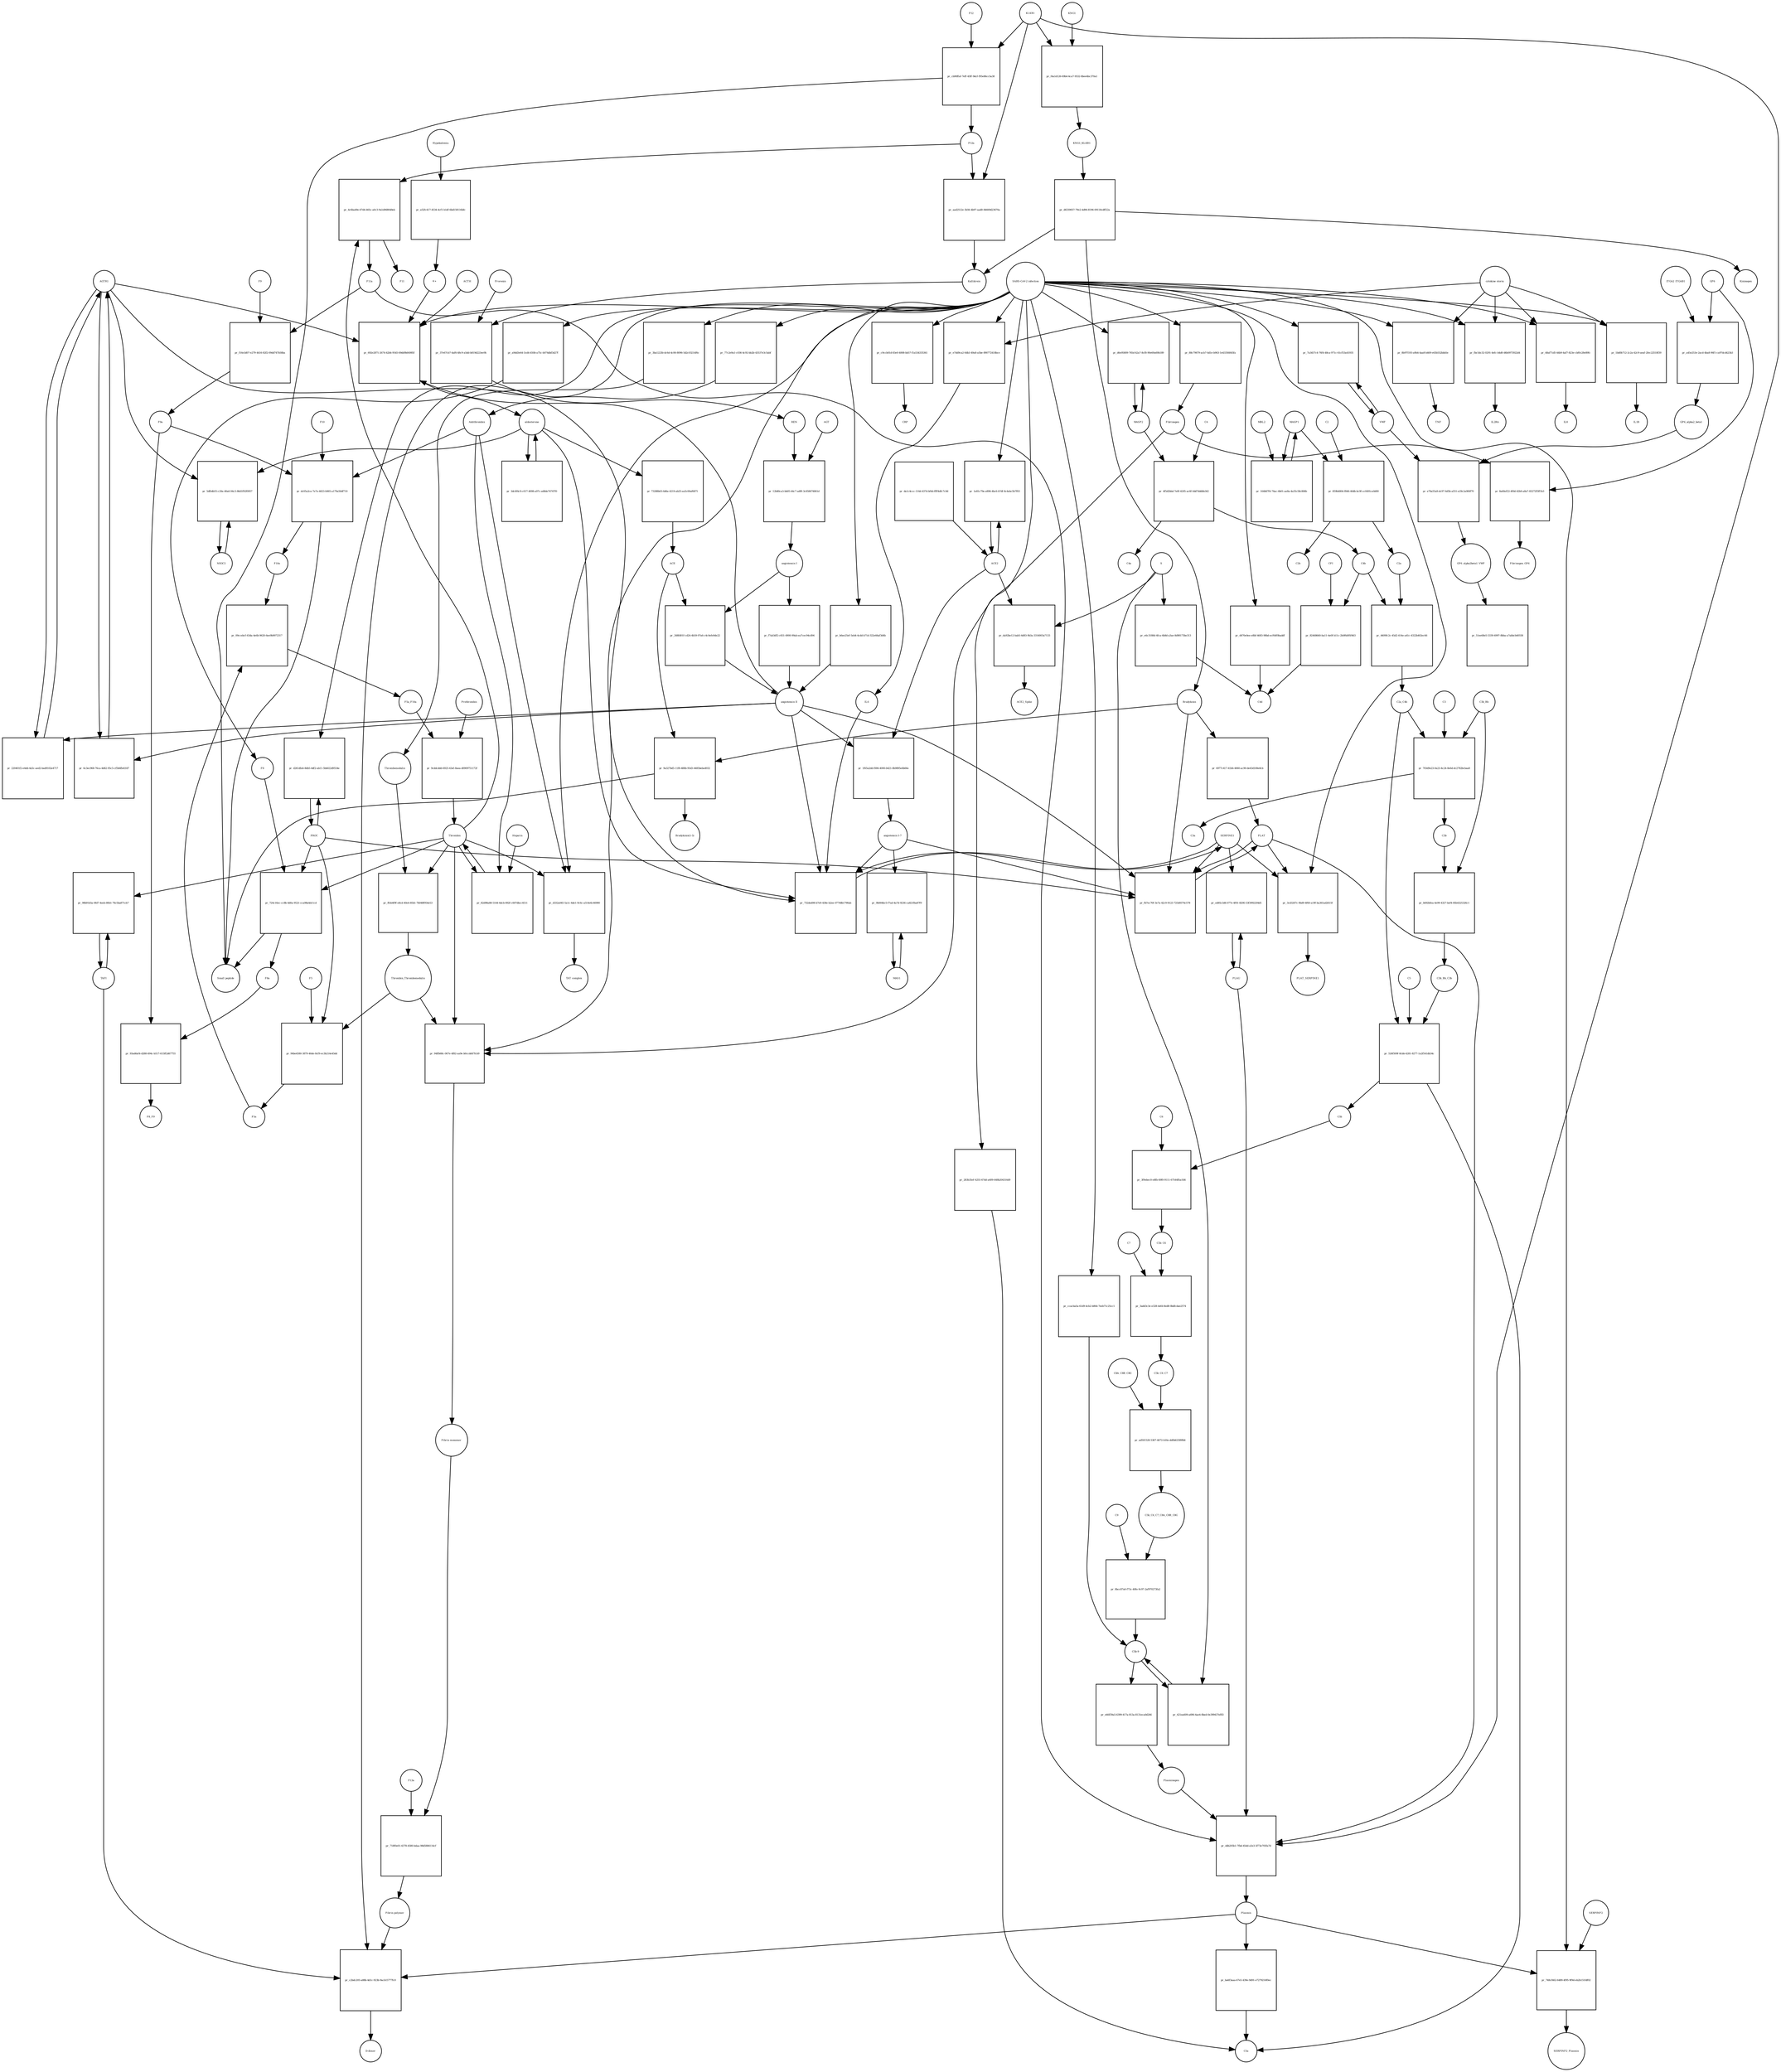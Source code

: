 strict digraph  {
F8 [annotation="urn_miriam_hgnc_3546|urn_miriam_taxonomy_9606", bipartite=0, cls=macromolecule, fontsize=4, label=F8, shape=circle];
"pr_724c16ec-cc8b-4d0a-9521-cca98a4dc1cd" [annotation="", bipartite=1, cls=process, fontsize=4, label="pr_724c16ec-cc8b-4d0a-9521-cca98a4dc1cd", shape=square];
"Small peptide" [annotation=urn_miriam_mesh_D010446, bipartite=0, cls=macromolecule, fontsize=4, label="Small peptide", shape=circle];
F8a [annotation="urn_miriam_hgnc.symbol_F8|urn_miriam_mesh_D015944|urn_miriam_taxonomy_9606", bipartite=0, cls=macromolecule, fontsize=4, label=F8a, shape=circle];
Thrombin [annotation="urn_miriam_hgnc_3535|urn_miriam_taxonomy_9606", bipartite=0, cls=macromolecule, fontsize=4, label=Thrombin, shape=circle];
PROC [annotation="urn_miriam_hgnc_9451|urn_miriam_taxonomy_9606", bipartite=0, cls=macromolecule, fontsize=4, label=PROC, shape=circle];
AGTR1 [annotation=urn_miriam_hgnc_336, bipartite=0, cls=macromolecule, fontsize=4, label=AGTR1, shape=circle];
"pr_220401f2-e4dd-4a5c-aed2-bad9102e4717" [annotation="", bipartite=1, cls=process, fontsize=4, label="pr_220401f2-e4dd-4a5c-aed2-bad9102e4717", shape=square];
"angiotensin II" [annotation="urn_miriam_obo.chebi_CHEBI%3A2718|urn_miriam_taxonomy_9606", bipartite=0, cls="simple chemical", fontsize=4, label="angiotensin II", shape=circle];
NR3C2 [annotation="", bipartite=0, cls=macromolecule, fontsize=4, label=NR3C2, shape=circle];
"pr_5dfb4b55-c20e-40a6-94c3-86d1f92f0957" [annotation="", bipartite=1, cls=process, fontsize=4, label="pr_5dfb4b55-c20e-40a6-94c3-86d1f92f0957", shape=square];
aldosterone [annotation="urn_miriam_obo.chebi_CHEBI%3A27584", bipartite=0, cls="simple chemical", fontsize=4, label=aldosterone, shape=circle];
"pr_3dc6f4c9-c017-4098-a97c-ed8de74747f0" [annotation="", bipartite=1, cls=process, fontsize=4, label="pr_3dc6f4c9-c017-4098-a97c-ed8de74747f0", shape=square];
SERPINE1 [annotation="", bipartite=0, cls=macromolecule, fontsize=4, label=SERPINE1, shape=circle];
"pr_732ded98-b7e9-438e-b2ee-07748b1790ab" [annotation="", bipartite=1, cls=process, fontsize=4, label="pr_732ded98-b7e9-438e-b2ee-07748b1790ab", shape=square];
"angiotensin I-7" [annotation="urn_miriam_obo.chebi_CHEBI%3A55438|urn_miriam_taxonomy_9606", bipartite=0, cls="simple chemical", fontsize=4, label="angiotensin I-7", shape=circle];
IL6 [annotation="urn_miriam_hgnc_6018|urn_miriam_taxonomy_9606", bipartite=0, cls=macromolecule, fontsize=4, label=IL6, shape=circle];
"pr_692e2871-2674-42b4-9545-69dd9b04985f" [annotation="", bipartite=1, cls=process, fontsize=4, label="pr_692e2871-2674-42b4-9545-69dd9b04985f", shape=square];
"SARS-CoV-2 infection" [annotation="urn_miriam_taxonomy_2697049|urn_miriam_mesh_D012327", bipartite=0, cls=phenotype, fontsize=4, label="SARS-CoV-2 infection", shape=circle];
"K+" [annotation="urn_miriam_obo.chebi_CHEBI%3A29103", bipartite=0, cls="simple chemical", fontsize=4, label="K+", shape=circle];
ACTH [annotation=urn_miriam_hgnc_9201, bipartite=0, cls="simple chemical", fontsize=4, label=ACTH, shape=circle];
"pr_b6ee25ef-5eb4-4cdd-b71d-322e66af3d4b" [annotation="", bipartite=1, cls=process, fontsize=4, label="pr_b6ee25ef-5eb4-4cdd-b71d-322e66af3d4b", shape=square];
Bradykinin [annotation="urn_miriam_obo.chebi_CHEBI%3A3165|urn_miriam_taxonomy_9606", bipartite=0, cls=macromolecule, fontsize=4, label=Bradykinin, shape=circle];
"pr_9a327bd5-11f8-488b-95d3-4485beba4932" [annotation="", bipartite=1, cls=process, fontsize=4, label="pr_9a327bd5-11f8-488b-95d3-4485beba4932", shape=square];
"Bradykinin(1-5)" [annotation="urn_miriam_mesh_C079000|urn_miriam_taxonomy_9606", bipartite=0, cls=macromolecule, fontsize=4, label="Bradykinin(1-5)", shape=circle];
ACE [annotation="urn_miriam_hgnc_2707|urn_miriam_taxonomy_9606", bipartite=0, cls=macromolecule, fontsize=4, label=ACE, shape=circle];
"pr_6977c417-41b6-4060-ac90-de43d108e8cb" [annotation="", bipartite=1, cls=process, fontsize=4, label="pr_6977c417-41b6-4060-ac90-de43d108e8cb", shape=square];
PLAT [annotation="urn_miriam_hgnc_9051|urn_miriam_taxonomy_9606", bipartite=0, cls=macromolecule, fontsize=4, label=PLAT, shape=circle];
"pr_6c3ec968-76ca-4d62-95c5-cf5b6fb41fd7" [annotation="", bipartite=1, cls=process, fontsize=4, label="pr_6c3ec968-76ca-4d62-95c5-cf5b6fb41fd7", shape=square];
MAS1 [annotation="", bipartite=0, cls=macromolecule, fontsize=4, label=MAS1, shape=circle];
"pr_9b004bc5-f7ad-4a7d-9236-ca821fba87f9" [annotation="", bipartite=1, cls=process, fontsize=4, label="pr_9b004bc5-f7ad-4a7d-9236-ca821fba87f9", shape=square];
Fibrinogen [annotation="urn_miriam_pubmed_19296670|urn_miriam_obo.go_GO%3A0005577|urn_miriam_hgnc_3661|urn_miriam_hgnc_3662|urn_miriam_hgnc_3694|urn_miriam_taxonomy_9606", bipartite=0, cls=complex, fontsize=4, label=Fibrinogen, shape=circle];
"pr_8a60ef22-4f0d-42b9-a8a7-83272f5ff1b3" [annotation="", bipartite=1, cls=process, fontsize=4, label="pr_8a60ef22-4f0d-42b9-a8a7-83272f5ff1b3", shape=square];
GP6 [annotation="urn_miriam_hgnc_HGNC%3A14388|urn_miriam_taxonomy_9606", bipartite=0, cls=macromolecule, fontsize=4, label=GP6, shape=circle];
Fibrinogen_GP6 [annotation="urn_miriam_pubmed_19296670|urn_miriam_obo.go_GO%3A0005577|urn_miriam_hgnc_HGNC%3A14388|urn_miriam_taxonomy_9606", bipartite=0, cls=complex, fontsize=4, label=Fibrinogen_GP6, shape=circle];
GP6_alpha2_beta1 [annotation="urn_miriam_pubmed_25051961|urn_miriam_taxonomy_10090|urn_miriam_hgnc_14338|urn_miriam_hgnc_6137|urn_miriam_hgnc_6153", bipartite=0, cls=complex, fontsize=4, label=GP6_alpha2_beta1, shape=circle];
"pr_e76a55a9-dc97-4d5b-a551-e29c2a900f70" [annotation="", bipartite=1, cls=process, fontsize=4, label="pr_e76a55a9-dc97-4d5b-a551-e29c2a900f70", shape=square];
VWF [annotation="urn_miriam_hgnc_12726|urn_miriam_taxonomy_9606", bipartite=0, cls=macromolecule, fontsize=4, label=VWF, shape=circle];
GP6_alpha2beta1_VWF [annotation="urn_miriam_pubmed_25051961|urn_miriam_taxonomy_10090|urn_miriam_hgnc_14338|urn_miriam_hgnc_6137|urn_miriam_hgnc_6153|urn_miriam_hgnc_12726", bipartite=0, cls=complex, fontsize=4, label=GP6_alpha2beta1_VWF, shape=circle];
"pr_a45e253e-2acd-4ba8-96f1-ca97dcd423b3" [annotation="", bipartite=1, cls=process, fontsize=4, label="pr_a45e253e-2acd-4ba8-96f1-ca97dcd423b3", shape=square];
ITGA2_ITGAB1 [annotation="urn_miriam_intact_EBI-16428357|urn_miriam_hgnc_6137|urn_miriam_hgnc_6153|urn_miriam_taxonomy_9606", bipartite=0, cls=complex, fontsize=4, label=ITGA2_ITGAB1, shape=circle];
"pr_51ee68e5-5339-4997-8bba-a7abbcb40558" [annotation="", bipartite=1, cls="omitted process", fontsize=4, label="pr_51ee68e5-5339-4997-8bba-a7abbcb40558", shape=square];
"Fibrin polymer" [annotation="urn_miriam_mesh_C465961|urn_miriam_taxonomy_9606", bipartite=0, cls=macromolecule, fontsize=4, label="Fibrin polymer", shape=circle];
"pr_c2bdc205-a88b-4d1c-923b-9acb15777fc0" [annotation="", bipartite=1, cls=process, fontsize=4, label="pr_c2bdc205-a88b-4d1c-923b-9acb15777fc0", shape=square];
"D-dimer" [annotation="urn_miriam_pubmed_19008457|urn_miriam_mesh_C036309|urn_miriam_taxonomy_9606", bipartite=0, cls=macromolecule, fontsize=4, label="D-dimer", shape=circle];
Plasmin [annotation="urn_miriam_hgnc.symbol_PLG|urn_miriam_mesh_D005341|urn_miriam_brenda_3.4.21.7|urn_miriam_taxonomy_9606", bipartite=0, cls=macromolecule, fontsize=4, label=Plasmin, shape=circle];
TAFI [annotation="urn_miriam_hgnc_1546|urn_miriam_taxonomy_9606", bipartite=0, cls=macromolecule, fontsize=4, label=TAFI, shape=circle];
"Fibrin monomer" [annotation="urn_miriam_mesh_C011468|urn_miriam_taxonomy_9606", bipartite=0, cls=macromolecule, fontsize=4, label="Fibrin monomer", shape=circle];
"pr_718f0e01-4378-4580-bdaa-98d5884116cf" [annotation="", bipartite=1, cls=process, fontsize=4, label="pr_718f0e01-4378-4580-bdaa-98d5884116cf", shape=square];
F13a [annotation="urn_miriam_hgnc.symbol_F13|urn_miriam_mesh_D026122|urn_miriam_brenda_2.3.2.13|urn_miriam_taxonomy_9606", bipartite=0, cls=macromolecule, fontsize=4, label=F13a, shape=circle];
"pr_8b97f193-a9b4-4aa8-b469-e63b552bbb5e" [annotation="", bipartite=1, cls=process, fontsize=4, label="pr_8b97f193-a9b4-4aa8-b469-e63b552bbb5e", shape=square];
TNF [annotation="urn_miriam_hgnc_11892|urn_miriam_taxonomy_9606", bipartite=0, cls=macromolecule, fontsize=4, label=TNF, shape=circle];
"cytokine storm" [annotation="urn_miriam_pubmed_2504360|urn_miriam_taxonomy_9606", bipartite=0, cls=phenotype, fontsize=4, label="cytokine storm", shape=circle];
"pr_ba6f3aaa-67e5-439e-9d91-e7279216f0ec" [annotation="", bipartite=1, cls=process, fontsize=4, label="pr_ba6f3aaa-67e5-439e-9d91-e7279216f0ec", shape=square];
C5a [annotation="urn_miriam_hgnc.symbol_C5|urn_miriam_mesh_D015936|urn_miriam_taxonomy_9606", bipartite=0, cls=macromolecule, fontsize=4, label=C5a, shape=circle];
"pr_e66f39a5-6399-417a-813a-8131eca0d266" [annotation="", bipartite=1, cls=process, fontsize=4, label="pr_e66f39a5-6399-417a-813a-8131eca0d266", shape=square];
Plasminogen [annotation="urn_miriam_hgnc_9071|urn_miriam_taxonomy_9606", bipartite=0, cls=macromolecule, fontsize=4, label=Plasminogen, shape=circle];
"C5b-9" [annotation="urn_miriam_obo.go_GO%3A0005579|urn_miriam_mesh_D015938|urn_miriam_mesh_D050776|urn_miriam_hgnc_1339|urn_miriam_hgnc_1346|urn_miriam_hgnc_1352|urn_miriam_hgnc_1353|urn_miriam_hgnc_1354|urn_miriam_hgnc_1358|urn_miriam_taxonomy_9606", bipartite=0, cls=complex, fontsize=4, label="C5b-9", shape=circle];
C2 [annotation="urn_miriam_hgnc_1248|urn_miriam_taxonomy_9606", bipartite=0, cls=macromolecule, fontsize=4, label=C2, shape=circle];
"pr_859b4804-f846-40db-bc9f-cc0491ce0d00" [annotation="", bipartite=1, cls=process, fontsize=4, label="pr_859b4804-f846-40db-bc9f-cc0491ce0d00", shape=square];
C2a [annotation="urn_miriam_hgnc.symbol_C2|urn_miriam_mesh_D050678|urn_miriam_taxonomy_9606", bipartite=0, cls=macromolecule, fontsize=4, label=C2a, shape=circle];
C2b [annotation="urn_miriam_hgnc.symbol_C2|urn_miriam_mesh_D050679|urn_miriam_taxonomy_9606", bipartite=0, cls=macromolecule, fontsize=4, label=C2b, shape=circle];
MASP1 [annotation="urn_miriam_hgnc_6901|urn_miriam_taxonomy_9606", bipartite=0, cls=macromolecule, fontsize=4, label=MASP1, shape=circle];
"pr_fbc5dc32-0291-4efc-b4d0-d6b0973922d4" [annotation="", bipartite=1, cls=process, fontsize=4, label="pr_fbc5dc32-0291-4efc-b4d0-d6b0973922d4", shape=square];
IL2RA [annotation="urn_miriam_hgnc_6008|urn_miriam_taxonomy_9606", bipartite=0, cls=macromolecule, fontsize=4, label=IL2RA, shape=circle];
"pr_48af71d5-44b9-4af7-823e-cbf0c28e89fc" [annotation="", bipartite=1, cls=process, fontsize=4, label="pr_48af71d5-44b9-4af7-823e-cbf0c28e89fc", shape=square];
IL8 [annotation="urn_miriam_hgnc_6025|urn_miriam_taxonomy_9606", bipartite=0, cls=macromolecule, fontsize=4, label=IL8, shape=circle];
"pr_283b35ef-4255-47dd-a409-648b204316d9" [annotation="", bipartite=1, cls=process, fontsize=4, label="pr_283b35ef-4255-47dd-a409-648b204316d9", shape=square];
"pr_e7dd9ca2-0db3-49a8-a5be-890772418bce" [annotation="", bipartite=1, cls=process, fontsize=4, label="pr_e7dd9ca2-0db3-49a8-a5be-890772418bce", shape=square];
"pr_1bd0b712-2c2a-42c9-aeaf-2fec22518f39" [annotation="", bipartite=1, cls=process, fontsize=4, label="pr_1bd0b712-2c2a-42c9-aeaf-2fec22518f39", shape=square];
IL1B [annotation="urn_miriam_hgnc_5992|urn_miriam_taxonomy_9606", bipartite=0, cls=macromolecule, fontsize=4, label=IL1B, shape=circle];
Prorenin [annotation="urn_miriam_hgnc_9958|urn_miriam_taxonomy_9606", bipartite=0, cls=macromolecule, fontsize=4, label=Prorenin, shape=circle];
"pr_37e67cb7-4af6-48c9-a5dd-b819d223ee9b" [annotation="", bipartite=1, cls=process, fontsize=4, label="pr_37e67cb7-4af6-48c9-a5dd-b819d223ee9b", shape=square];
REN [annotation="urn_miriam_hgnc.symbol_REN|urn_miriam_taxonomy_9606", bipartite=0, cls=macromolecule, fontsize=4, label=REN, shape=circle];
Kallikrein [annotation="urn_miriam_hgnc.symbol_KLKB1|urn_miriam_mesh_D020842|urn_miriam_brenda_3.4.21.34|urn_miriam_taxonomy_9606", bipartite=0, cls=macromolecule, fontsize=4, label=Kallikrein, shape=circle];
KLKB1 [annotation="urn_miriam_hgnc_6371|urn_miriam_taxonomy_9606", bipartite=0, cls=macromolecule, fontsize=4, label=KLKB1, shape=circle];
"pr_aad2512e-3b56-4b97-aad0-84669d23670a" [annotation="", bipartite=1, cls=process, fontsize=4, label="pr_aad2512e-3b56-4b97-aad0-84669d23670a", shape=square];
F12a [annotation="urn_miriam_hgnc.symbol_F12|urn_miriam_mesh_D015956|urn_miriam_brenda_3.4.21.38|urn_miriam_taxonomy_9606", bipartite=0, cls=macromolecule, fontsize=4, label=F12a, shape=circle];
"pr_3ba1223b-dc6d-4c06-8096-5d2c03214f6c" [annotation="", bipartite=1, cls=process, fontsize=4, label="pr_3ba1223b-dc6d-4c06-8096-5d2c03214f6c", shape=square];
Thrombomodulin [annotation="urn_miriam_hgnc_11784|urn_miriam_taxonomy_9606", bipartite=0, cls=macromolecule, fontsize=4, label=Thrombomodulin, shape=circle];
"pr_748cf462-6489-4f95-9f9d-eb2b151fdf02" [annotation="", bipartite=1, cls=process, fontsize=4, label="pr_748cf462-6489-4f95-9f9d-eb2b151fdf02", shape=square];
SERPINF2 [annotation="urn_miriam_hgnc_9075|urn_miriam_taxonomy_9606", bipartite=0, cls=macromolecule, fontsize=4, label=SERPINF2, shape=circle];
SERPINF2_Plasmin [annotation="urn_miriam_pubmed_2437112|urn_miriam_biogrid_314240|urn_miriam_hgnc_9075|urn_miriam_mesh_D005341|urn_miriam_taxonomy_9606", bipartite=0, cls=complex, fontsize=4, label=SERPINF2_Plasmin, shape=circle];
"pr_d470e0ee-e8bf-4683-98bd-ecf64f0baddf" [annotation="", bipartite=1, cls=process, fontsize=4, label="pr_d470e0ee-e8bf-4683-98bd-ecf64f0baddf", shape=square];
C4d [annotation="urn_miriam_hgnc.symbol_C4b|urn_miriam_mesh_C032261|urn_miriam_taxonomy_9606", bipartite=0, cls=macromolecule, fontsize=4, label=C4d, shape=circle];
"pr_ccacba5a-61d9-4cb2-b864-7eeb71c25cc1" [annotation="", bipartite=1, cls=process, fontsize=4, label="pr_ccacba5a-61d9-4cb2-b864-7eeb71c25cc1", shape=square];
"pr_d261dfa6-8db5-4df2-ab11-5bb022d9554e" [annotation="", bipartite=1, cls=process, fontsize=4, label="pr_d261dfa6-8db5-4df2-ab11-5bb022d9554e", shape=square];
"pr_7a3457c4-76f4-48ca-971c-61cf53a41935" [annotation="", bipartite=1, cls=process, fontsize=4, label="pr_7a3457c4-76f4-48ca-971c-61cf53a41935", shape=square];
"pr_c9ccb01d-83e0-4008-bb57-f1a534335361" [annotation="", bipartite=1, cls=process, fontsize=4, label="pr_c9ccb01d-83e0-4008-bb57-f1a534335361", shape=square];
CRP [annotation="urn_miriam_hgnc_2367|urn_miriam_taxonomy_9606", bipartite=0, cls=macromolecule, fontsize=4, label=CRP, shape=circle];
"pr_421ea609-a696-4ae4-8bed-0e399437ef83" [annotation="", bipartite=1, cls=process, fontsize=4, label="pr_421ea609-a696-4ae4-8bed-0e399437ef83", shape=square];
S [annotation="urn_miriam_uniprot_P0DTC2|urn_miriam_uniprot_P59594|urn_miriam_taxonomy_2697049", bipartite=0, cls=macromolecule, fontsize=4, label=S, shape=circle];
"pr_e6c3188d-4fca-4b8d-a3ae-8d98173be313" [annotation="", bipartite=1, cls=process, fontsize=4, label="pr_e6c3188d-4fca-4b8d-a3ae-8d98173be313", shape=square];
"pr_1f65a2dd-f006-4000-b421-8b9895e6b66e" [annotation="", bipartite=1, cls=process, fontsize=4, label="pr_1f65a2dd-f006-4000-b421-8b9895e6b66e", shape=square];
ACE2 [annotation="urn_miriam_hgnc_13557|urn_miriam_taxonomy_9606", bipartite=0, cls=macromolecule, fontsize=4, label=ACE2, shape=circle];
"pr_da1c4ccc-116d-437d-bf4d-ffff4dfc7c9d" [annotation="", bipartite=1, cls=process, fontsize=4, label="pr_da1c4ccc-116d-437d-bf4d-ffff4dfc7c9d", shape=square];
"pr_da92be12-bab5-4d83-9b3a-3316003a7133" [annotation="", bipartite=1, cls=process, fontsize=4, label="pr_da92be12-bab5-4d83-9b3a-3316003a7133", shape=square];
ACE2_Spike [annotation="urn_miriam_pdb_6CS2|urn_miriam_hgnc_13557|urn_miriam_uniprot_P0DTC2|urn_miriam_taxonomy_9606|urn_miriam_taxonomy_2697049", bipartite=0, cls=complex, fontsize=4, label=ACE2_Spike, shape=circle];
"pr_1e81c79e-e896-4bc6-b7df-8c4ebc5b7f03" [annotation="", bipartite=1, cls=process, fontsize=4, label="pr_1e81c79e-e896-4bc6-b7df-8c4ebc5b7f03", shape=square];
"pr_77c2e9a1-c036-4c92-bb2b-43537e3c5abf" [annotation="", bipartite=1, cls=process, fontsize=4, label="pr_77c2e9a1-c036-4c92-bb2b-43537e3c5abf", shape=square];
Antithrombin [annotation="urn_miriam_hgnc_775|urn_miriam_taxonomy_9606", bipartite=0, cls=macromolecule, fontsize=4, label=Antithrombin, shape=circle];
"pr_a9dd3e64-3cd4-450b-a75c-b074dbf3d27f" [annotation="", bipartite=1, cls=process, fontsize=4, label="pr_a9dd3e64-3cd4-450b-a75c-b074dbf3d27f", shape=square];
C4b [annotation="urn_miriam_hgnc_1324|urn_miriam_taxonomy_9606", bipartite=0, cls=macromolecule, fontsize=4, label=C4b, shape=circle];
"pr_82468660-ba11-4e0f-b11c-2b0f6d95f463" [annotation="", bipartite=1, cls=process, fontsize=4, label="pr_82468660-ba11-4e0f-b11c-2b0f6d95f463", shape=square];
CFI [annotation="urn_miriam_hgnc_2771|urn_miriam_taxonomy_9606", bipartite=0, cls=macromolecule, fontsize=4, label=CFI, shape=circle];
C3b [annotation="urn_miriam_hgnc.symbol_C3|urn_miriam_mesh_D003179|urn_miriam_taxonomy_9606", bipartite=0, cls=macromolecule, fontsize=4, label=C3b, shape=circle];
"pr_b692bfea-4e99-4327-bef4-85b4325326c1" [annotation="", bipartite=1, cls=process, fontsize=4, label="pr_b692bfea-4e99-4327-bef4-85b4325326c1", shape=square];
C3b_Bb [annotation="urn_miriam_pubmed_12440962|urn_miriam_brenda_3.4.21.47|urn_miriam_mesh_D051561|urn_miriam_mesh_D003179|urn_miriam_hgnc_1037|urn_miriam_taxonomy_9606", bipartite=0, cls=complex, fontsize=4, label=C3b_Bb, shape=circle];
C3b_Bb_C3b [annotation="urn_miriam_pubmed_12440962|urn_miriam_brenda_34.4.21.47|urn_miriam_mesh_D051566|urn_miriam_mesh_D003179|urn_miriam_hgnc_1037|urn_miriam_taxonomy_9606", bipartite=0, cls=complex, fontsize=4, label=C3b_Bb_C3b, shape=circle];
"pr_4409fc2c-45d2-414e-a41c-4322b402ec66" [annotation="", bipartite=1, cls=process, fontsize=4, label="pr_4409fc2c-45d2-414e-a41c-4322b402ec66", shape=square];
C2a_C4b [annotation="urn_miriam_mesh_D051574|urn_miriam_brenda_3.4.21.43|urn_miriam_mesh_D050678|urn_miriam_hgnc_1324|urn_miriam_taxonomy_9606", bipartite=0, cls=complex, fontsize=4, label=C2a_C4b, shape=circle];
C4 [annotation="urn_miriam_mesh_D00318|urn_miriam_taxonomy_9606", bipartite=0, cls=macromolecule, fontsize=4, label=C4, shape=circle];
"pr_4f5d2bbd-7e0f-4205-ac6f-0dd7dddbb342" [annotation="", bipartite=1, cls=process, fontsize=4, label="pr_4f5d2bbd-7e0f-4205-ac6f-0dd7dddbb342", shape=square];
C4a [annotation="urn_miriam_hgnc_1323|urn_miriam_taxonomy_9606", bipartite=0, cls=macromolecule, fontsize=4, label=C4a, shape=circle];
MASP2 [annotation="urn_miriam_hgnc_6902|urn_miriam_taxonomy_9606", bipartite=0, cls=macromolecule, fontsize=4, label=MASP2, shape=circle];
"pr_1648d7f4-74ac-4b01-ae8a-4a35c58c806b" [annotation="", bipartite=1, cls=process, fontsize=4, label="pr_1648d7f4-74ac-4b01-ae8a-4a35c58c806b", shape=square];
MBL2 [annotation="urn_miriam_hgnc_6902|urn_miriam_taxonomy_9606", bipartite=0, cls=macromolecule, fontsize=4, label=MBL2, shape=circle];
"pr_d6e95809-765d-42a7-8cf8-90e69a69b189" [annotation="", bipartite=1, cls=process, fontsize=4, label="pr_d6e95809-765d-42a7-8cf8-90e69a69b189", shape=square];
PLAU [annotation="urn_miriam_hgnc_9052|urn_miriam_taxonomy_9606", bipartite=0, cls=macromolecule, fontsize=4, label=PLAU, shape=circle];
"pr_ed85c3d6-077e-4f01-8206-53f3992204d5" [annotation="", bipartite=1, cls=process, fontsize=4, label="pr_ed85c3d6-077e-4f01-8206-53f3992204d5", shape=square];
C5b_C6_C7_C8A_C8B_C8G [annotation="urn_miriam_pubmed_28630159|urn_miriam_mesh_C042295|urn_miriam_mesh_D050776|urn_miriam_hgnc_1339|urn_miriam_hgnc_1352|urn_miriam_hgnc_1353|urn_miriam_hgnc_1354|urn_miriam_taxonomy_9606", bipartite=0, cls=complex, fontsize=4, label=C5b_C6_C7_C8A_C8B_C8G, shape=circle];
"pr_8bcc87a0-f73c-40fe-9c97-2af970273fa2" [annotation="", bipartite=1, cls=process, fontsize=4, label="pr_8bcc87a0-f73c-40fe-9c97-2af970273fa2", shape=square];
C9 [annotation="urn_miriam_hgnc_1358|urn_miriam_taxonomy_9606", bipartite=0, cls=macromolecule, fontsize=4, label=C9, shape=circle];
C5b_C6_C7 [annotation="urn_miriam_pubmed_28630159|urn_miriam_mesh_C037453|urn_miriam_mesh_D050776|urn_miriam_hgnc_1339|urn_miriam_hgnc_1346|urn_miriam_taxonomy_9606", bipartite=0, cls=complex, fontsize=4, label=C5b_C6_C7, shape=circle];
"pr_ad501528-5367-4672-b16e-dd0b62589fb6" [annotation="", bipartite=1, cls=process, fontsize=4, label="pr_ad501528-5367-4672-b16e-dd0b62589fb6", shape=square];
C8A_C8B_C8G [annotation="urn_miriam_mesh_D003185|urn_miriam_hgnc_1353|urn_miriam_hgnc_1352|urn_miriam_hgnc_1354|urn_miriam_taxonomy_9606", bipartite=0, cls=complex, fontsize=4, label=C8A_C8B_C8G, shape=circle];
C5b_C6 [annotation="urn_miriam_mesh_C050974|urn_miriam_mesh_D050776|urn_miriam_hgnc_1339|urn_miriam_taxonomy_9606", bipartite=0, cls=complex, fontsize=4, label=C5b_C6, shape=circle];
"pr_3add3c3e-e328-4efd-8ed8-0bdfcdae2574" [annotation="", bipartite=1, cls=process, fontsize=4, label="pr_3add3c3e-e328-4efd-8ed8-0bdfcdae2574", shape=square];
C7 [annotation="urn_miriam_hgnc_HGNC%3A1346|urn_miriam_taxonomy_9606", bipartite=0, cls=macromolecule, fontsize=4, label=C7, shape=circle];
C5b [annotation="urn_miriam_hgnc.symbol_C5|urn_miriam_mesh_D050776|urn_miriam_taxonomy_9606", bipartite=0, cls=macromolecule, fontsize=4, label=C5b, shape=circle];
"pr_3f9ebec0-e8fb-49f0-9111-67544ffacfd4" [annotation="", bipartite=1, cls=process, fontsize=4, label="pr_3f9ebec0-e8fb-49f0-9111-67544ffacfd4", shape=square];
C6 [annotation="urn_miriam_hgnc_1339|urn_miriam_taxonomy_9606", bipartite=0, cls=macromolecule, fontsize=4, label=C6, shape=circle];
C5 [annotation="urn_miriam_hgnc_1331|urn_miriam_taxonomy_9606", bipartite=0, cls=macromolecule, fontsize=4, label=C5, shape=circle];
"pr_526f509f-8cbb-4281-8277-1a2f541db34c" [annotation="", bipartite=1, cls=process, fontsize=4, label="pr_526f509f-8cbb-4281-8277-1a2f541db34c", shape=square];
C3 [annotation="urn_miriam_hgnc_1318|urn_miriam_taxonomy_9606", bipartite=0, cls=macromolecule, fontsize=4, label=C3, shape=circle];
"pr_703d9e23-0a23-4c24-8e6d-dc2782bcbaa8" [annotation="", bipartite=1, cls=process, fontsize=4, label="pr_703d9e23-0a23-4c24-8e6d-dc2782bcbaa8", shape=square];
C3a [annotation="urn_miriam_hgnc.symbol_C3|urn_miriam_mesh_D015926|urn_miriam_taxonomy_9606", bipartite=0, cls=macromolecule, fontsize=4, label=C3a, shape=circle];
"pr_ffeb4f9f-e8cd-40e4-85b1-7b048f954e53" [annotation="", bipartite=1, cls=process, fontsize=4, label="pr_ffeb4f9f-e8cd-40e4-85b1-7b048f954e53", shape=square];
Thrombin_Thrombomodulin [annotation="urn_miriam_pubmed_6282863|urn_miriam_taxonomy_9986|urn_miriam_biogrid_283352|urn_miriam_mesh_D013917|urn_miriam_hgnc_11784", bipartite=0, cls=complex, fontsize=4, label=Thrombin_Thrombomodulin, shape=circle];
"pr_94ffb68c-067e-4f82-aa9e-b0ccdd47fcb9" [annotation="", bipartite=1, cls=process, fontsize=4, label="pr_94ffb68c-067e-4f82-aa9e-b0ccdd47fcb9", shape=square];
KNG1_KLKB1 [annotation="urn_miriam_pubmed_17598838|urn_miriam_intact_EBI-10087151|urn_miriam_hgnc_6371|urn_miriam_hgnc_6383|urn_miriam_taxonomy_9606", bipartite=0, cls=complex, fontsize=4, label=KNG1_KLKB1, shape=circle];
"pr_d6339057-79e2-4d96-8196-09118cdff22a" [annotation="", bipartite=1, cls=process, fontsize=4, label="pr_d6339057-79e2-4d96-8196-09118cdff22a", shape=square];
Kininogen [annotation="urn_miriam_hgnc.symbol_KNG1|urn_miriam_mesh_D019679|urn_miriam_taxonomy_9606", bipartite=0, cls=macromolecule, fontsize=4, label=Kininogen, shape=circle];
"pr_88c79679-acb7-4d1e-b963-1e43356845fa" [annotation="", bipartite=1, cls=process, fontsize=4, label="pr_88c79679-acb7-4d1e-b963-1e43356845fa", shape=square];
"angiotensin I" [annotation="urn_miriam_obo.chebi_CHEBI%3A2718|urn_miriam_taxonomy_9606", bipartite=0, cls="simple chemical", fontsize=4, label="angiotensin I", shape=circle];
"pr_f7ab3df2-c651-4900-99ab-ea7cec94cd94" [annotation="", bipartite=1, cls=process, fontsize=4, label="pr_f7ab3df2-c651-4900-99ab-ea7cec94cd94", shape=square];
"pr_3cd3267c-9bd9-4f60-a19f-ba361ad2615f" [annotation="", bipartite=1, cls=process, fontsize=4, label="pr_3cd3267c-9bd9-4f60-a19f-ba361ad2615f", shape=square];
PLAT_SERPINE1 [annotation="urn_miriam_pubmed_22449964|urn_miriam_intact_EBI-7800882|urn_miriam_hgnc_9051|urn_miriam_hgnc_8593|urn_miriam_taxonomy_9606", bipartite=0, cls=complex, fontsize=4, label=PLAT_SERPINE1, shape=circle];
"pr_98b91b5a-0fd7-4eeb-80b1-76c5ba871cb7" [annotation="", bipartite=1, cls=process, fontsize=4, label="pr_98b91b5a-0fd7-4eeb-80b1-76c5ba871cb7", shape=square];
"pr_fb7ec70f-3e7a-42c9-9123-725d9374c578" [annotation="", bipartite=1, cls=process, fontsize=4, label="pr_fb7ec70f-3e7a-42c9-9123-725d9374c578", shape=square];
"pr_d332a045-5a1c-4de1-9c6c-a514e6c46900" [annotation="", bipartite=1, cls=process, fontsize=4, label="pr_d332a045-5a1c-4de1-9c6c-a514e6c46900", shape=square];
"TAT complex" [annotation="urn_miriam_pubmed_22930518|urn_miriam_mesh_C046193|urn_miriam_mesh_D013917|urn_miriam_hgnc_775|urn_miriam_taxonomy_9606", bipartite=0, cls=complex, fontsize=4, label="TAT complex", shape=circle];
"pr_ddb205b1-7fbd-45dd-a5e3-5f73e705fa7d" [annotation="", bipartite=1, cls=process, fontsize=4, label="pr_ddb205b1-7fbd-45dd-a5e3-5f73e705fa7d", shape=square];
F11a [annotation="urn_miriam_hgnc.symbol_F11|urn_miriam_mesh_D015945|urn_miriam_brenda_3.4.21.27|urn_miriam_taxonomy_9606", bipartite=0, cls=macromolecule, fontsize=4, label=F11a, shape=circle];
"pr_82d98a88-5144-4dcb-892f-c607dbcc4511" [annotation="", bipartite=1, cls=process, fontsize=4, label="pr_82d98a88-5144-4dcb-892f-c607dbcc4511", shape=square];
Heparin [annotation="urn_miriam_pubmed_708377|urn_miriam_obo.chebi_CHEBI%3A28304|urn_miriam_taxonomy_9606", bipartite=0, cls="simple chemical", fontsize=4, label=Heparin, shape=circle];
Prothrombin [annotation="urn_miriam_hgnc_3535|urn_miriam_taxonomy_9606", bipartite=0, cls=macromolecule, fontsize=4, label=Prothrombin, shape=circle];
"pr_9cddcddd-6925-43ef-8aea-d0909751172f" [annotation="", bipartite=1, cls=process, fontsize=4, label="pr_9cddcddd-6925-43ef-8aea-d0909751172f", shape=square];
F5a_F10a [annotation="urn_miriam_pubmed_2303476|urn_miriam_mesh_C022475|urn_miriam_mesh_D15943|urn_miriam_mesh_D015951|urn_miriam_taxonomy_9606", bipartite=0, cls=complex, fontsize=4, label=F5a_F10a, shape=circle];
F10a [annotation="urn_miriam_hgnc.symbol_F10|urn_miriam_mesh_D015951|urn_miriam_brenda_3.4.21.6|urn_miriam_taxonomy_9606", bipartite=0, cls=macromolecule, fontsize=4, label=F10a, shape=circle];
"pr_09ccebcf-63da-4e6b-9620-6ee9b9972317" [annotation="", bipartite=1, cls=process, fontsize=4, label="pr_09ccebcf-63da-4e6b-9620-6ee9b9972317", shape=square];
F5a [annotation="urn_miriam_hgnc.symbol_F5|urn_miriam_mesh_D015943|urn_miriam_taxonomy_9606", bipartite=0, cls=macromolecule, fontsize=4, label=F5a, shape=circle];
F5 [annotation="urn_miriam_hgnc_3541|urn_miriam_taxonomy_9606", bipartite=0, cls=macromolecule, fontsize=4, label=F5, shape=circle];
"pr_94be4580-3879-46de-8cf9-ec3b214e45dd" [annotation="", bipartite=1, cls=process, fontsize=4, label="pr_94be4580-3879-46de-8cf9-ec3b214e45dd", shape=square];
F9a [annotation="urn_miriam_hgnc.symbol_F9|urn_miriam_mesh_D015949|urn_miriam_taxonomy_9606", bipartite=0, cls=macromolecule, fontsize=4, label=F9a, shape=circle];
"pr_93ad6af4-d288-494c-b517-615ff2d67755" [annotation="", bipartite=1, cls=process, fontsize=4, label="pr_93ad6af4-d288-494c-b517-615ff2d67755", shape=square];
F8_F9 [annotation="urn_miriam_pubmed_22471307|urn_miriam_hgnc_3546|urn_miriam_hgnc_35531|urn_miriam_intact_EBI-11621595|urn_miriam_taxonomy_9606", bipartite=0, cls=complex, fontsize=4, label=F8_F9, shape=circle];
F9 [annotation="urn_miriam_hgnc_35531|urn_miriam_taxonomy_9606", bipartite=0, cls=macromolecule, fontsize=4, label=F9, shape=circle];
"pr_f16e3d07-e279-4416-82f2-09dd747b58ba" [annotation="", bipartite=1, cls=process, fontsize=4, label="pr_f16e3d07-e279-4416-82f2-09dd747b58ba", shape=square];
"pr_f4a1d126-69b4-4ca7-9532-8bee4bc370a1" [annotation="", bipartite=1, cls=process, fontsize=4, label="pr_f4a1d126-69b4-4ca7-9532-8bee4bc370a1", shape=square];
KNG1 [annotation="urn_miriam_hgnc.symbol_6383|urn_miriam_taxonomy_9606", bipartite=0, cls=macromolecule, fontsize=4, label=KNG1, shape=circle];
"pr_4c6ba49e-67d4-465c-a0c3-9a1d068048eb" [annotation="", bipartite=1, cls=process, fontsize=4, label="pr_4c6ba49e-67d4-465c-a0c3-9a1d068048eb", shape=square];
F11 [annotation="urn_miriam_hgnc_3529|urn_miriam_taxonomy_9606", bipartite=0, cls=macromolecule, fontsize=4, label=F11, shape=circle];
F12 [annotation="urn_miriam_hgnc_3530|urn_miriam_taxonomy_9606", bipartite=0, cls=macromolecule, fontsize=4, label=F12, shape=circle];
"pr_cb90ffaf-7eff-45ff-9dcf-f95e86cc5a38" [annotation="", bipartite=1, cls=process, fontsize=4, label="pr_cb90ffaf-7eff-45ff-9dcf-f95e86cc5a38", shape=square];
"pr_268fd01f-cd24-4b59-97a6-c4c0efe9de22" [annotation="", bipartite=1, cls=process, fontsize=4, label="pr_268fd01f-cd24-4b59-97a6-c4c0efe9de22", shape=square];
F10 [annotation="urn_miriam_hgnc_3528|urn_miriam_taxonomy_9606", bipartite=0, cls=macromolecule, fontsize=4, label=F10, shape=circle];
"pr_dc05a2ce-7e7e-4623-b965-a179a50df710" [annotation="", bipartite=1, cls=process, fontsize=4, label="pr_dc05a2ce-7e7e-4623-b965-a179a50df710", shape=square];
AGT [annotation="urn_miriam_hgnc_333|urn_miriam_taxonomy_9606", bipartite=0, cls=macromolecule, fontsize=4, label=AGT, shape=circle];
"pr_12b80ca3-bb05-44c7-ad9f-3c658674861d" [annotation="", bipartite=1, cls=process, fontsize=4, label="pr_12b80ca3-bb05-44c7-ad9f-3c658674861d", shape=square];
"pr_73288b63-6d6e-4219-ab25-ea5c00af6871" [annotation="", bipartite=1, cls=process, fontsize=4, label="pr_73288b63-6d6e-4219-ab25-ea5c00af6871", shape=square];
"pr_a52fc417-4534-4cf1-b1df-6bd158116bfc" [annotation="", bipartite=1, cls=process, fontsize=4, label="pr_a52fc417-4534-4cf1-b1df-6bd158116bfc", shape=square];
Hypokalemia [annotation="urn_miriam_mesh_D007008|urn_miriam_taxonomy_9606", bipartite=0, cls=phenotype, fontsize=4, label=Hypokalemia, shape=circle];
F8 -> "pr_724c16ec-cc8b-4d0a-9521-cca98a4dc1cd"  [annotation="", interaction_type=consumption];
"pr_724c16ec-cc8b-4d0a-9521-cca98a4dc1cd" -> "Small peptide"  [annotation="", interaction_type=production];
"pr_724c16ec-cc8b-4d0a-9521-cca98a4dc1cd" -> F8a  [annotation="", interaction_type=production];
F8a -> "pr_93ad6af4-d288-494c-b517-615ff2d67755"  [annotation="", interaction_type=consumption];
Thrombin -> "pr_724c16ec-cc8b-4d0a-9521-cca98a4dc1cd"  [annotation="urn_miriam_pubmed_15746105|urn_miriam_taxonomy_9606", interaction_type=catalysis];
Thrombin -> "pr_ffeb4f9f-e8cd-40e4-85b1-7b048f954e53"  [annotation="", interaction_type=consumption];
Thrombin -> "pr_94ffb68c-067e-4f82-aa9e-b0ccdd47fcb9"  [annotation="urn_miriam_pubmed_6282863|urn_miriam_pubmed_28228446|urn_miriam_pubmed_2117226|urn_miriam_taxonomy_9606", interaction_type=catalysis];
Thrombin -> "pr_98b91b5a-0fd7-4eeb-80b1-76c5ba871cb7"  [annotation="urn_miriam_pubmed_23809134|urn_miriam_taxonomy_9823", interaction_type=catalysis];
Thrombin -> "pr_d332a045-5a1c-4de1-9c6c-a514e6c46900"  [annotation="", interaction_type=consumption];
Thrombin -> "pr_82d98a88-5144-4dcb-892f-c607dbcc4511"  [annotation="", interaction_type=consumption];
Thrombin -> "pr_4c6ba49e-67d4-465c-a0c3-9a1d068048eb"  [annotation="urn_miriam_pubmed_21304106|urn_miriam_pubmed_8631976|urn_miriam_taxonomy_9606", interaction_type=catalysis];
PROC -> "pr_724c16ec-cc8b-4d0a-9521-cca98a4dc1cd"  [annotation="urn_miriam_pubmed_15746105|urn_miriam_taxonomy_9606", interaction_type=inhibition];
PROC -> "pr_d261dfa6-8db5-4df2-ab11-5bb022d9554e"  [annotation="", interaction_type=consumption];
PROC -> "pr_fb7ec70f-3e7a-42c9-9123-725d9374c578"  [annotation="urn_miriam_pubmed_10373228|urn_miriam_pubmed_3124286|urn_miriam_taxonomy_9606|urn_miriam_pubmed_12091055|urn_miriam_pubmed_3096399", interaction_type=inhibition];
PROC -> "pr_94be4580-3879-46de-8cf9-ec3b214e45dd"  [annotation="urn_miriam_pubmed_6282863|urn_miriam_pubmed_6572921|urn_miriam_pubmed_2322551|urn_miriam_taxonomy_9606", interaction_type=inhibition];
AGTR1 -> "pr_220401f2-e4dd-4a5c-aed2-bad9102e4717"  [annotation="", interaction_type=consumption];
AGTR1 -> "pr_5dfb4b55-c20e-40a6-94c3-86d1f92f0957"  [annotation="urn_miriam_pubmed_21349712|urn_miriam_taxonomy_10116|urn_miriam_pubmed_7045029|urn_miriam_taxonomy_10090", interaction_type=catalysis];
AGTR1 -> "pr_732ded98-b7e9-438e-b2ee-07748b1790ab"  [annotation="urn_miriam_pubmed_2091055|urn_miriam_taxonomy_9606|urn_miriam_pubmed_8034668|urn_miriam_pubmed_20591974|urn_miriam_pubmed_11983698", interaction_type=catalysis];
AGTR1 -> "pr_692e2871-2674-42b4-9545-69dd9b04985f"  [annotation="urn_miriam_pubmed_8404594|urn_miriam_taxonomy_9606|urn_miriam_pubmed_173529|urn_miriam_taxonomy_9615|urn_miriam_pubmed_32565254", interaction_type=catalysis];
AGTR1 -> "pr_6c3ec968-76ca-4d62-95c5-cf5b6fb41fd7"  [annotation="", interaction_type=consumption];
"pr_220401f2-e4dd-4a5c-aed2-bad9102e4717" -> AGTR1  [annotation="", interaction_type=production];
"angiotensin II" -> "pr_220401f2-e4dd-4a5c-aed2-bad9102e4717"  [annotation="", interaction_type=stimulation];
"angiotensin II" -> "pr_732ded98-b7e9-438e-b2ee-07748b1790ab"  [annotation="urn_miriam_pubmed_2091055|urn_miriam_taxonomy_9606|urn_miriam_pubmed_8034668|urn_miriam_pubmed_20591974|urn_miriam_pubmed_11983698", interaction_type=catalysis];
"angiotensin II" -> "pr_692e2871-2674-42b4-9545-69dd9b04985f"  [annotation="urn_miriam_pubmed_8404594|urn_miriam_taxonomy_9606|urn_miriam_pubmed_173529|urn_miriam_taxonomy_9615|urn_miriam_pubmed_32565254", interaction_type=catalysis];
"angiotensin II" -> "pr_6c3ec968-76ca-4d62-95c5-cf5b6fb41fd7"  [annotation="urn_miriam_pubmed_8158359|urn_miriam_taxonomy_9606", interaction_type=stimulation];
"angiotensin II" -> "pr_1f65a2dd-f006-4000-b421-8b9895e6b66e"  [annotation="", interaction_type=consumption];
"angiotensin II" -> "pr_fb7ec70f-3e7a-42c9-9123-725d9374c578"  [annotation="urn_miriam_pubmed_10373228|urn_miriam_pubmed_3124286|urn_miriam_taxonomy_9606|urn_miriam_pubmed_12091055|urn_miriam_pubmed_3096399", interaction_type=catalysis];
NR3C2 -> "pr_5dfb4b55-c20e-40a6-94c3-86d1f92f0957"  [annotation="", interaction_type=consumption];
"pr_5dfb4b55-c20e-40a6-94c3-86d1f92f0957" -> NR3C2  [annotation="", interaction_type=production];
aldosterone -> "pr_5dfb4b55-c20e-40a6-94c3-86d1f92f0957"  [annotation="urn_miriam_pubmed_21349712|urn_miriam_taxonomy_10116|urn_miriam_pubmed_7045029|urn_miriam_taxonomy_10090", interaction_type=stimulation];
aldosterone -> "pr_3dc6f4c9-c017-4098-a97c-ed8de74747f0"  [annotation="", interaction_type=consumption];
aldosterone -> "pr_732ded98-b7e9-438e-b2ee-07748b1790ab"  [annotation="urn_miriam_pubmed_2091055|urn_miriam_taxonomy_9606|urn_miriam_pubmed_8034668|urn_miriam_pubmed_20591974|urn_miriam_pubmed_11983698", interaction_type=catalysis];
aldosterone -> "pr_73288b63-6d6e-4219-ab25-ea5c00af6871"  [annotation="urn_miriam_pubmed_5932931|urn_miriam_taxonomy_10116", interaction_type=catalysis];
"pr_3dc6f4c9-c017-4098-a97c-ed8de74747f0" -> aldosterone  [annotation="", interaction_type=production];
SERPINE1 -> "pr_732ded98-b7e9-438e-b2ee-07748b1790ab"  [annotation="", interaction_type=consumption];
SERPINE1 -> "pr_ed85c3d6-077e-4f01-8206-53f3992204d5"  [annotation="urn_miriam_pubmed_21199867|urn_miriam_taxonomy_9606", interaction_type=inhibition];
SERPINE1 -> "pr_3cd3267c-9bd9-4f60-a19f-ba361ad2615f"  [annotation="", interaction_type=consumption];
SERPINE1 -> "pr_fb7ec70f-3e7a-42c9-9123-725d9374c578"  [annotation="urn_miriam_pubmed_10373228|urn_miriam_pubmed_3124286|urn_miriam_taxonomy_9606|urn_miriam_pubmed_12091055|urn_miriam_pubmed_3096399", interaction_type=inhibition];
"pr_732ded98-b7e9-438e-b2ee-07748b1790ab" -> SERPINE1  [annotation="", interaction_type=production];
"angiotensin I-7" -> "pr_732ded98-b7e9-438e-b2ee-07748b1790ab"  [annotation="urn_miriam_pubmed_2091055|urn_miriam_taxonomy_9606|urn_miriam_pubmed_8034668|urn_miriam_pubmed_20591974|urn_miriam_pubmed_11983698", interaction_type=inhibition];
"angiotensin I-7" -> "pr_9b004bc5-f7ad-4a7d-9236-ca821fba87f9"  [annotation="urn_miriam_pubmed_18026570|urn_miriam_taxonomy_10090", interaction_type=stimulation];
"angiotensin I-7" -> "pr_fb7ec70f-3e7a-42c9-9123-725d9374c578"  [annotation="urn_miriam_pubmed_10373228|urn_miriam_pubmed_3124286|urn_miriam_taxonomy_9606|urn_miriam_pubmed_12091055|urn_miriam_pubmed_3096399", interaction_type=inhibition];
IL6 -> "pr_732ded98-b7e9-438e-b2ee-07748b1790ab"  [annotation="urn_miriam_pubmed_2091055|urn_miriam_taxonomy_9606|urn_miriam_pubmed_8034668|urn_miriam_pubmed_20591974|urn_miriam_pubmed_11983698", interaction_type=catalysis];
"pr_692e2871-2674-42b4-9545-69dd9b04985f" -> aldosterone  [annotation="", interaction_type=production];
"SARS-CoV-2 infection" -> "pr_692e2871-2674-42b4-9545-69dd9b04985f"  [annotation="urn_miriam_pubmed_8404594|urn_miriam_taxonomy_9606|urn_miriam_pubmed_173529|urn_miriam_taxonomy_9615|urn_miriam_pubmed_32565254", interaction_type="necessary stimulation"];
"SARS-CoV-2 infection" -> "pr_b6ee25ef-5eb4-4cdd-b71d-322e66af3d4b"  [annotation="urn_miriam_pubmed_32048163|urn_miriam_taxonomy_9606", interaction_type=catalysis];
"SARS-CoV-2 infection" -> "pr_c2bdc205-a88b-4d1c-923b-9acb15777fc0"  [annotation="urn_miriam_pubmed_29096812|urn_miriam_pubmed_10574983|urn_miriam_pubmed_32172226|urn_miriam_taxonomy_9606", interaction_type="necessary stimulation"];
"SARS-CoV-2 infection" -> "pr_8b97f193-a9b4-4aa8-b469-e63b552bbb5e"  [annotation="urn_miriam_pubmed_32504360|urn_miriam_taxonomy_9606", interaction_type=stimulation];
"SARS-CoV-2 infection" -> "pr_fbc5dc32-0291-4efc-b4d0-d6b0973922d4"  [annotation="urn_miriam_pubmed_32286245|urn_miriam_taxonomy_9606", interaction_type=stimulation];
"SARS-CoV-2 infection" -> "pr_48af71d5-44b9-4af7-823e-cbf0c28e89fc"  [annotation="urn_miriam_pubmed_32286245|urn_miriam_taxonomy_9606", interaction_type=stimulation];
"SARS-CoV-2 infection" -> "pr_283b35ef-4255-47dd-a409-648b204316d9"  [annotation="urn_miriam_pmc_PMC7260598|urn_miriam_taxonomy_9606", interaction_type="necessary stimulation"];
"SARS-CoV-2 infection" -> "pr_e7dd9ca2-0db3-49a8-a5be-890772418bce"  [annotation="urn_miriam_pubmed_32286245|urn_miriam_taxonomy_9606", interaction_type=stimulation];
"SARS-CoV-2 infection" -> "pr_1bd0b712-2c2a-42c9-aeaf-2fec22518f39"  [annotation="urn_miriam_pubmed_32359396|urn_miriam_taxonomy_9606", interaction_type=stimulation];
"SARS-CoV-2 infection" -> "pr_3ba1223b-dc6d-4c06-8096-5d2c03214f6c"  [annotation="urn_miriam_doi_10.1101%2F2020.04.25.20077842|urn_miriam_taxonomy_9606", interaction_type="necessary stimulation"];
"SARS-CoV-2 infection" -> "pr_748cf462-6489-4f95-9f9d-eb2b151fdf02"  [annotation="urn_miriam_pubmed_2437112|urn_miriam_doi_10.1101%2F2020.04.25.20077842|urn_miriam_taxonomy_9606", interaction_type=stimulation];
"SARS-CoV-2 infection" -> "pr_d470e0ee-e8bf-4683-98bd-ecf64f0baddf"  [annotation="urn_miriam_pubmed_32299776|urn_miriam_taxonomy_9606", interaction_type=stimulation];
"SARS-CoV-2 infection" -> "pr_ccacba5a-61d9-4cb2-b864-7eeb71c25cc1"  [annotation="urn_miriam_pmc_PMC7260598|urn_miriam_taxonomy_9606", interaction_type="necessary stimulation"];
"SARS-CoV-2 infection" -> "pr_d261dfa6-8db5-4df2-ab11-5bb022d9554e"  [annotation="urn_miriam_pubmed_32302438|urn_miriam_taxonomy_9606", interaction_type="necessary stimulation"];
"SARS-CoV-2 infection" -> "pr_7a3457c4-76f4-48ca-971c-61cf53a41935"  [annotation="urn_miriam_pubmed_32367170|urn_miriam_taxonomy_9606", interaction_type="necessary stimulation"];
"SARS-CoV-2 infection" -> "pr_c9ccb01d-83e0-4008-bb57-f1a534335361"  [annotation="urn_miriam_pubmed_32171076|urn_miriam_taxonomy_9606", interaction_type="necessary stimulation"];
"SARS-CoV-2 infection" -> "pr_1e81c79e-e896-4bc6-b7df-8c4ebc5b7f03"  [annotation="urn_miriam_pubmed_16008552|urn_miriam_taxonomy_9606", interaction_type=inhibition];
"SARS-CoV-2 infection" -> "pr_77c2e9a1-c036-4c92-bb2b-43537e3c5abf"  [annotation="urn_miriam_pubmed_32302438|urn_miriam_taxonomy_9606", interaction_type=inhibition];
"SARS-CoV-2 infection" -> "pr_a9dd3e64-3cd4-450b-a75c-b074dbf3d27f"  [annotation="urn_miriam_pubmed_32367170|urn_miriam_taxonomy_9606", interaction_type="necessary stimulation"];
"SARS-CoV-2 infection" -> "pr_d6e95809-765d-42a7-8cf8-90e69a69b189"  [annotation="urn_miriam_pubmed_11290788|urn_miriam_pubmed_32299776|urn_miriam_taxonomy_9606", interaction_type=stimulation];
"SARS-CoV-2 infection" -> "pr_94ffb68c-067e-4f82-aa9e-b0ccdd47fcb9"  [annotation="urn_miriam_pubmed_6282863|urn_miriam_pubmed_28228446|urn_miriam_pubmed_2117226|urn_miriam_taxonomy_9606", interaction_type="necessary stimulation"];
"SARS-CoV-2 infection" -> "pr_88c79679-acb7-4d1e-b963-1e43356845fa"  [annotation="urn_miriam_pubmed_32172226|urn_miriam_taxonomy_9606", interaction_type="necessary stimulation"];
"SARS-CoV-2 infection" -> "pr_3cd3267c-9bd9-4f60-a19f-ba361ad2615f"  [annotation="urn_miriam_pubmed_22449964|urn_miriam_doi_10.1101%2F2020.04.25.20077842|urn_miriam_taxonomy_9606", interaction_type="necessary stimulation"];
"SARS-CoV-2 infection" -> "pr_d332a045-5a1c-4de1-9c6c-a514e6c46900"  [annotation="urn_miriam_pubmed_8136018|urn_miriam_doi_10.1101%2F2020.04.25.20077842|urn_miriam_taxonomy_9606", interaction_type="necessary stimulation"];
"K+" -> "pr_692e2871-2674-42b4-9545-69dd9b04985f"  [annotation="urn_miriam_pubmed_8404594|urn_miriam_taxonomy_9606|urn_miriam_pubmed_173529|urn_miriam_taxonomy_9615|urn_miriam_pubmed_32565254", interaction_type=catalysis];
ACTH -> "pr_692e2871-2674-42b4-9545-69dd9b04985f"  [annotation="urn_miriam_pubmed_8404594|urn_miriam_taxonomy_9606|urn_miriam_pubmed_173529|urn_miriam_taxonomy_9615|urn_miriam_pubmed_32565254", interaction_type=catalysis];
"pr_b6ee25ef-5eb4-4cdd-b71d-322e66af3d4b" -> "angiotensin II"  [annotation="", interaction_type=production];
Bradykinin -> "pr_9a327bd5-11f8-488b-95d3-4485beba4932"  [annotation="", interaction_type=consumption];
Bradykinin -> "pr_6977c417-41b6-4060-ac90-de43d108e8cb"  [annotation="urn_miriam_pubmed_9066005|urn_miriam_taxonomy_9606", interaction_type=stimulation];
Bradykinin -> "pr_fb7ec70f-3e7a-42c9-9123-725d9374c578"  [annotation="urn_miriam_pubmed_10373228|urn_miriam_pubmed_3124286|urn_miriam_taxonomy_9606|urn_miriam_pubmed_12091055|urn_miriam_pubmed_3096399", interaction_type=catalysis];
"pr_9a327bd5-11f8-488b-95d3-4485beba4932" -> "Bradykinin(1-5)"  [annotation="", interaction_type=production];
"pr_9a327bd5-11f8-488b-95d3-4485beba4932" -> "Small peptide"  [annotation="", interaction_type=production];
ACE -> "pr_9a327bd5-11f8-488b-95d3-4485beba4932"  [annotation="urn_miriam_taxonomy_9606|urn_miriam_pubmed_10969042", interaction_type=catalysis];
ACE -> "pr_268fd01f-cd24-4b59-97a6-c4c0efe9de22"  [annotation="urn_miriam_taxonomy_9606|urn_miriam_pubmed_190881|urn_miriam_pubmed_10969042", interaction_type=catalysis];
"pr_6977c417-41b6-4060-ac90-de43d108e8cb" -> PLAT  [annotation="", interaction_type=production];
PLAT -> "pr_3cd3267c-9bd9-4f60-a19f-ba361ad2615f"  [annotation="", interaction_type=consumption];
PLAT -> "pr_fb7ec70f-3e7a-42c9-9123-725d9374c578"  [annotation="", interaction_type=consumption];
PLAT -> "pr_ddb205b1-7fbd-45dd-a5e3-5f73e705fa7d"  [annotation="urn_miriam_pubmed_89876|urn_miriam_taxonomy_9606|urn_miriam_pubmed_3850647|urn_miriam_pubmed_2966802|urn_miriam_pubmed_6539333", interaction_type=catalysis];
"pr_6c3ec968-76ca-4d62-95c5-cf5b6fb41fd7" -> AGTR1  [annotation="", interaction_type=production];
MAS1 -> "pr_9b004bc5-f7ad-4a7d-9236-ca821fba87f9"  [annotation="", interaction_type=consumption];
"pr_9b004bc5-f7ad-4a7d-9236-ca821fba87f9" -> MAS1  [annotation="", interaction_type=production];
Fibrinogen -> "pr_8a60ef22-4f0d-42b9-a8a7-83272f5ff1b3"  [annotation="", interaction_type=consumption];
Fibrinogen -> "pr_94ffb68c-067e-4f82-aa9e-b0ccdd47fcb9"  [annotation="", interaction_type=consumption];
"pr_8a60ef22-4f0d-42b9-a8a7-83272f5ff1b3" -> Fibrinogen_GP6  [annotation="", interaction_type=production];
GP6 -> "pr_8a60ef22-4f0d-42b9-a8a7-83272f5ff1b3"  [annotation="", interaction_type=consumption];
GP6 -> "pr_a45e253e-2acd-4ba8-96f1-ca97dcd423b3"  [annotation="", interaction_type=consumption];
GP6_alpha2_beta1 -> "pr_e76a55a9-dc97-4d5b-a551-e29c2a900f70"  [annotation="", interaction_type=consumption];
"pr_e76a55a9-dc97-4d5b-a551-e29c2a900f70" -> GP6_alpha2beta1_VWF  [annotation="", interaction_type=production];
VWF -> "pr_e76a55a9-dc97-4d5b-a551-e29c2a900f70"  [annotation="", interaction_type=consumption];
VWF -> "pr_7a3457c4-76f4-48ca-971c-61cf53a41935"  [annotation="", interaction_type=consumption];
GP6_alpha2beta1_VWF -> "pr_51ee68e5-5339-4997-8bba-a7abbcb40558"  [annotation="", interaction_type=consumption];
"pr_a45e253e-2acd-4ba8-96f1-ca97dcd423b3" -> GP6_alpha2_beta1  [annotation="", interaction_type=production];
ITGA2_ITGAB1 -> "pr_a45e253e-2acd-4ba8-96f1-ca97dcd423b3"  [annotation="", interaction_type=consumption];
"Fibrin polymer" -> "pr_c2bdc205-a88b-4d1c-923b-9acb15777fc0"  [annotation="", interaction_type=consumption];
"pr_c2bdc205-a88b-4d1c-923b-9acb15777fc0" -> "D-dimer"  [annotation="", interaction_type=production];
Plasmin -> "pr_c2bdc205-a88b-4d1c-923b-9acb15777fc0"  [annotation="urn_miriam_pubmed_29096812|urn_miriam_pubmed_10574983|urn_miriam_pubmed_32172226|urn_miriam_taxonomy_9606", interaction_type=catalysis];
Plasmin -> "pr_ba6f3aaa-67e5-439e-9d91-e7279216f0ec"  [annotation="urn_miriam_pubmed_27077125|urn_miriam_taxonomy_10090", interaction_type="necessary stimulation"];
Plasmin -> "pr_748cf462-6489-4f95-9f9d-eb2b151fdf02"  [annotation="", interaction_type=consumption];
TAFI -> "pr_c2bdc205-a88b-4d1c-923b-9acb15777fc0"  [annotation="urn_miriam_pubmed_29096812|urn_miriam_pubmed_10574983|urn_miriam_pubmed_32172226|urn_miriam_taxonomy_9606", interaction_type=catalysis];
TAFI -> "pr_98b91b5a-0fd7-4eeb-80b1-76c5ba871cb7"  [annotation="", interaction_type=consumption];
"Fibrin monomer" -> "pr_718f0e01-4378-4580-bdaa-98d5884116cf"  [annotation="", interaction_type=consumption];
"pr_718f0e01-4378-4580-bdaa-98d5884116cf" -> "Fibrin polymer"  [annotation="", interaction_type=production];
F13a -> "pr_718f0e01-4378-4580-bdaa-98d5884116cf"  [annotation="urn_miriam_pubmed_29096812|urn_miriam_pubmed_7577232|urn_miriam_taxonomy_9606", interaction_type=catalysis];
"pr_8b97f193-a9b4-4aa8-b469-e63b552bbb5e" -> TNF  [annotation="", interaction_type=production];
"cytokine storm" -> "pr_8b97f193-a9b4-4aa8-b469-e63b552bbb5e"  [annotation="urn_miriam_pubmed_32504360|urn_miriam_taxonomy_9606", interaction_type=stimulation];
"cytokine storm" -> "pr_fbc5dc32-0291-4efc-b4d0-d6b0973922d4"  [annotation="urn_miriam_pubmed_32286245|urn_miriam_taxonomy_9606", interaction_type=stimulation];
"cytokine storm" -> "pr_48af71d5-44b9-4af7-823e-cbf0c28e89fc"  [annotation="urn_miriam_pubmed_32286245|urn_miriam_taxonomy_9606", interaction_type=stimulation];
"cytokine storm" -> "pr_e7dd9ca2-0db3-49a8-a5be-890772418bce"  [annotation="urn_miriam_pubmed_32286245|urn_miriam_taxonomy_9606", interaction_type=stimulation];
"cytokine storm" -> "pr_1bd0b712-2c2a-42c9-aeaf-2fec22518f39"  [annotation="urn_miriam_pubmed_32359396|urn_miriam_taxonomy_9606", interaction_type=stimulation];
"pr_ba6f3aaa-67e5-439e-9d91-e7279216f0ec" -> C5a  [annotation="", interaction_type=production];
"pr_e66f39a5-6399-417a-813a-8131eca0d266" -> Plasminogen  [annotation="", interaction_type=production];
Plasminogen -> "pr_ddb205b1-7fbd-45dd-a5e3-5f73e705fa7d"  [annotation="", interaction_type=consumption];
"C5b-9" -> "pr_e66f39a5-6399-417a-813a-8131eca0d266"  [annotation="urn_miriam_pubmed_9012652|urn_miriam_taxonomy_9606", interaction_type=stimulation];
"C5b-9" -> "pr_421ea609-a696-4ae4-8bed-0e399437ef83"  [annotation="", interaction_type=consumption];
C2 -> "pr_859b4804-f846-40db-bc9f-cc0491ce0d00"  [annotation="", interaction_type=consumption];
"pr_859b4804-f846-40db-bc9f-cc0491ce0d00" -> C2a  [annotation="", interaction_type=production];
"pr_859b4804-f846-40db-bc9f-cc0491ce0d00" -> C2b  [annotation="", interaction_type=production];
C2a -> "pr_4409fc2c-45d2-414e-a41c-4322b402ec66"  [annotation="", interaction_type=consumption];
MASP1 -> "pr_859b4804-f846-40db-bc9f-cc0491ce0d00"  [annotation="urn_miriam_pubmed_10946292|urn_miriam_taxonomy_9606", interaction_type=catalysis];
MASP1 -> "pr_1648d7f4-74ac-4b01-ae8a-4a35c58c806b"  [annotation="", interaction_type=consumption];
"pr_fbc5dc32-0291-4efc-b4d0-d6b0973922d4" -> IL2RA  [annotation="", interaction_type=production];
"pr_48af71d5-44b9-4af7-823e-cbf0c28e89fc" -> IL8  [annotation="", interaction_type=production];
"pr_283b35ef-4255-47dd-a409-648b204316d9" -> C5a  [annotation="", interaction_type=production];
"pr_e7dd9ca2-0db3-49a8-a5be-890772418bce" -> IL6  [annotation="", interaction_type=production];
"pr_1bd0b712-2c2a-42c9-aeaf-2fec22518f39" -> IL1B  [annotation="", interaction_type=production];
Prorenin -> "pr_37e67cb7-4af6-48c9-a5dd-b819d223ee9b"  [annotation="", interaction_type=consumption];
"pr_37e67cb7-4af6-48c9-a5dd-b819d223ee9b" -> REN  [annotation="", interaction_type=production];
REN -> "pr_12b80ca3-bb05-44c7-ad9f-3c658674861d"  [annotation="urn_miriam_pubmed_10585461|urn_miriam_pubmed_30934934|urn_miriam_pubmed_6172448|urn_miriam_taxonomy_9606", interaction_type=catalysis];
Kallikrein -> "pr_37e67cb7-4af6-48c9-a5dd-b819d223ee9b"  [annotation="urn_miriam_pubmed_692685|urn_miriam_taxonomy_9606", interaction_type=catalysis];
KLKB1 -> "pr_aad2512e-3b56-4b97-aad0-84669d23670a"  [annotation="", interaction_type=consumption];
KLKB1 -> "pr_ddb205b1-7fbd-45dd-a5e3-5f73e705fa7d"  [annotation="urn_miriam_pubmed_89876|urn_miriam_taxonomy_9606|urn_miriam_pubmed_3850647|urn_miriam_pubmed_2966802|urn_miriam_pubmed_6539333", interaction_type=catalysis];
KLKB1 -> "pr_f4a1d126-69b4-4ca7-9532-8bee4bc370a1"  [annotation="", interaction_type=consumption];
KLKB1 -> "pr_cb90ffaf-7eff-45ff-9dcf-f95e86cc5a38"  [annotation="urn_miriam_pubmed_7391081|urn_miriam_taxonomy_9606|urn_miriam_pubmed_864009", interaction_type=catalysis];
"pr_aad2512e-3b56-4b97-aad0-84669d23670a" -> Kallikrein  [annotation="", interaction_type=production];
F12a -> "pr_aad2512e-3b56-4b97-aad0-84669d23670a"  [annotation="urn_miriam_pubmed_21304106|urn_miriam_taxonomy_9606", interaction_type=catalysis];
F12a -> "pr_4c6ba49e-67d4-465c-a0c3-9a1d068048eb"  [annotation="", interaction_type=consumption];
"pr_3ba1223b-dc6d-4c06-8096-5d2c03214f6c" -> Thrombomodulin  [annotation="", interaction_type=production];
Thrombomodulin -> "pr_ffeb4f9f-e8cd-40e4-85b1-7b048f954e53"  [annotation="", interaction_type=consumption];
"pr_748cf462-6489-4f95-9f9d-eb2b151fdf02" -> SERPINF2_Plasmin  [annotation="", interaction_type=production];
SERPINF2 -> "pr_748cf462-6489-4f95-9f9d-eb2b151fdf02"  [annotation="", interaction_type=consumption];
"pr_d470e0ee-e8bf-4683-98bd-ecf64f0baddf" -> C4d  [annotation="", interaction_type=production];
"pr_ccacba5a-61d9-4cb2-b864-7eeb71c25cc1" -> "C5b-9"  [annotation="", interaction_type=production];
"pr_d261dfa6-8db5-4df2-ab11-5bb022d9554e" -> PROC  [annotation="", interaction_type=production];
"pr_7a3457c4-76f4-48ca-971c-61cf53a41935" -> VWF  [annotation="", interaction_type=production];
"pr_c9ccb01d-83e0-4008-bb57-f1a534335361" -> CRP  [annotation="", interaction_type=production];
"pr_421ea609-a696-4ae4-8bed-0e399437ef83" -> "C5b-9"  [annotation="", interaction_type=production];
S -> "pr_421ea609-a696-4ae4-8bed-0e399437ef83"  [annotation="", interaction_type=consumption];
S -> "pr_e6c3188d-4fca-4b8d-a3ae-8d98173be313"  [annotation="", interaction_type=consumption];
S -> "pr_da92be12-bab5-4d83-9b3a-3316003a7133"  [annotation="", interaction_type=consumption];
"pr_e6c3188d-4fca-4b8d-a3ae-8d98173be313" -> C4d  [annotation="", interaction_type=production];
"pr_1f65a2dd-f006-4000-b421-8b9895e6b66e" -> "angiotensin I-7"  [annotation="", interaction_type=production];
ACE2 -> "pr_1f65a2dd-f006-4000-b421-8b9895e6b66e"  [annotation="urn_miriam_pubmed_23392115|urn_miriam_taxonomy_10090", interaction_type=catalysis];
ACE2 -> "pr_da92be12-bab5-4d83-9b3a-3316003a7133"  [annotation="", interaction_type=consumption];
ACE2 -> "pr_1e81c79e-e896-4bc6-b7df-8c4ebc5b7f03"  [annotation="", interaction_type=consumption];
"pr_da1c4ccc-116d-437d-bf4d-ffff4dfc7c9d" -> ACE2  [annotation="", interaction_type=production];
"pr_da92be12-bab5-4d83-9b3a-3316003a7133" -> ACE2_Spike  [annotation="", interaction_type=production];
"pr_1e81c79e-e896-4bc6-b7df-8c4ebc5b7f03" -> ACE2  [annotation="", interaction_type=production];
"pr_77c2e9a1-c036-4c92-bb2b-43537e3c5abf" -> Antithrombin  [annotation="", interaction_type=production];
Antithrombin -> "pr_d332a045-5a1c-4de1-9c6c-a514e6c46900"  [annotation="", interaction_type=consumption];
Antithrombin -> "pr_82d98a88-5144-4dcb-892f-c607dbcc4511"  [annotation="urn_miriam_pubmed_579490|urn_miriam_taxonomy_9606", interaction_type=inhibition];
Antithrombin -> "pr_dc05a2ce-7e7e-4623-b965-a179a50df710"  [annotation="urn_miriam_pubmed_11551226|urn_miriam_pubmed_15853774|urn_miriam_taxonomy_9606", interaction_type=inhibition];
"pr_a9dd3e64-3cd4-450b-a75c-b074dbf3d27f" -> F8  [annotation="", interaction_type=production];
C4b -> "pr_82468660-ba11-4e0f-b11c-2b0f6d95f463"  [annotation="", interaction_type=consumption];
C4b -> "pr_4409fc2c-45d2-414e-a41c-4322b402ec66"  [annotation="", interaction_type=consumption];
"pr_82468660-ba11-4e0f-b11c-2b0f6d95f463" -> C4d  [annotation="", interaction_type=production];
CFI -> "pr_82468660-ba11-4e0f-b11c-2b0f6d95f463"  [annotation="urn_miriam_pubmed_19362461|urn_miriam_taxonomy_9606", interaction_type=catalysis];
C3b -> "pr_b692bfea-4e99-4327-bef4-85b4325326c1"  [annotation="", interaction_type=consumption];
"pr_b692bfea-4e99-4327-bef4-85b4325326c1" -> C3b_Bb_C3b  [annotation="", interaction_type=production];
C3b_Bb -> "pr_b692bfea-4e99-4327-bef4-85b4325326c1"  [annotation="", interaction_type=consumption];
C3b_Bb -> "pr_703d9e23-0a23-4c24-8e6d-dc2782bcbaa8"  [annotation="urn_miriam_pubmed_427127|urn_miriam_taxonomy_9606|urn_miriam_pubmed_17395591", interaction_type=catalysis];
C3b_Bb_C3b -> "pr_526f509f-8cbb-4281-8277-1a2f541db34c"  [annotation="urn_miriam_pubmed_30083158|urn_miriam_taxonomy_9606|urn_miriam_pubmed_12878586", interaction_type=catalysis];
"pr_4409fc2c-45d2-414e-a41c-4322b402ec66" -> C2a_C4b  [annotation="", interaction_type=production];
C2a_C4b -> "pr_526f509f-8cbb-4281-8277-1a2f541db34c"  [annotation="urn_miriam_pubmed_30083158|urn_miriam_taxonomy_9606|urn_miriam_pubmed_12878586", interaction_type=catalysis];
C2a_C4b -> "pr_703d9e23-0a23-4c24-8e6d-dc2782bcbaa8"  [annotation="urn_miriam_pubmed_427127|urn_miriam_taxonomy_9606|urn_miriam_pubmed_17395591", interaction_type=catalysis];
C4 -> "pr_4f5d2bbd-7e0f-4205-ac6f-0dd7dddbb342"  [annotation="", interaction_type=consumption];
"pr_4f5d2bbd-7e0f-4205-ac6f-0dd7dddbb342" -> C4b  [annotation="", interaction_type=production];
"pr_4f5d2bbd-7e0f-4205-ac6f-0dd7dddbb342" -> C4a  [annotation="", interaction_type=production];
MASP2 -> "pr_4f5d2bbd-7e0f-4205-ac6f-0dd7dddbb342"  [annotation="urn_miriam_pubmed_21664989|urn_miriam_taxonomy_9606", interaction_type=catalysis];
MASP2 -> "pr_d6e95809-765d-42a7-8cf8-90e69a69b189"  [annotation="", interaction_type=consumption];
"pr_1648d7f4-74ac-4b01-ae8a-4a35c58c806b" -> MASP1  [annotation="", interaction_type=production];
MBL2 -> "pr_1648d7f4-74ac-4b01-ae8a-4a35c58c806b"  [annotation="urn_miriam_pubmed_11290788|urn_miriam_taxonomy_9606", interaction_type=stimulation];
"pr_d6e95809-765d-42a7-8cf8-90e69a69b189" -> MASP2  [annotation="", interaction_type=production];
PLAU -> "pr_ed85c3d6-077e-4f01-8206-53f3992204d5"  [annotation="", interaction_type=consumption];
PLAU -> "pr_ddb205b1-7fbd-45dd-a5e3-5f73e705fa7d"  [annotation="urn_miriam_pubmed_89876|urn_miriam_taxonomy_9606|urn_miriam_pubmed_3850647|urn_miriam_pubmed_2966802|urn_miriam_pubmed_6539333", interaction_type=catalysis];
"pr_ed85c3d6-077e-4f01-8206-53f3992204d5" -> PLAU  [annotation="", interaction_type=production];
C5b_C6_C7_C8A_C8B_C8G -> "pr_8bcc87a0-f73c-40fe-9c97-2af970273fa2"  [annotation="", interaction_type=consumption];
"pr_8bcc87a0-f73c-40fe-9c97-2af970273fa2" -> "C5b-9"  [annotation="", interaction_type=production];
C9 -> "pr_8bcc87a0-f73c-40fe-9c97-2af970273fa2"  [annotation="", interaction_type=consumption];
C5b_C6_C7 -> "pr_ad501528-5367-4672-b16e-dd0b62589fb6"  [annotation="", interaction_type=consumption];
"pr_ad501528-5367-4672-b16e-dd0b62589fb6" -> C5b_C6_C7_C8A_C8B_C8G  [annotation="", interaction_type=production];
C8A_C8B_C8G -> "pr_ad501528-5367-4672-b16e-dd0b62589fb6"  [annotation="", interaction_type=consumption];
C5b_C6 -> "pr_3add3c3e-e328-4efd-8ed8-0bdfcdae2574"  [annotation="", interaction_type=consumption];
"pr_3add3c3e-e328-4efd-8ed8-0bdfcdae2574" -> C5b_C6_C7  [annotation="", interaction_type=production];
C7 -> "pr_3add3c3e-e328-4efd-8ed8-0bdfcdae2574"  [annotation="", interaction_type=consumption];
C5b -> "pr_3f9ebec0-e8fb-49f0-9111-67544ffacfd4"  [annotation="", interaction_type=consumption];
"pr_3f9ebec0-e8fb-49f0-9111-67544ffacfd4" -> C5b_C6  [annotation="", interaction_type=production];
C6 -> "pr_3f9ebec0-e8fb-49f0-9111-67544ffacfd4"  [annotation="", interaction_type=consumption];
C5 -> "pr_526f509f-8cbb-4281-8277-1a2f541db34c"  [annotation="", interaction_type=consumption];
"pr_526f509f-8cbb-4281-8277-1a2f541db34c" -> C5b  [annotation="", interaction_type=production];
"pr_526f509f-8cbb-4281-8277-1a2f541db34c" -> C5a  [annotation="", interaction_type=production];
C3 -> "pr_703d9e23-0a23-4c24-8e6d-dc2782bcbaa8"  [annotation="", interaction_type=consumption];
"pr_703d9e23-0a23-4c24-8e6d-dc2782bcbaa8" -> C3a  [annotation="", interaction_type=production];
"pr_703d9e23-0a23-4c24-8e6d-dc2782bcbaa8" -> C3b  [annotation="", interaction_type=production];
"pr_ffeb4f9f-e8cd-40e4-85b1-7b048f954e53" -> Thrombin_Thrombomodulin  [annotation="", interaction_type=production];
Thrombin_Thrombomodulin -> "pr_94ffb68c-067e-4f82-aa9e-b0ccdd47fcb9"  [annotation="urn_miriam_pubmed_6282863|urn_miriam_pubmed_28228446|urn_miriam_pubmed_2117226|urn_miriam_taxonomy_9606", interaction_type=inhibition];
Thrombin_Thrombomodulin -> "pr_94be4580-3879-46de-8cf9-ec3b214e45dd"  [annotation="urn_miriam_pubmed_6282863|urn_miriam_pubmed_6572921|urn_miriam_pubmed_2322551|urn_miriam_taxonomy_9606", interaction_type=inhibition];
"pr_94ffb68c-067e-4f82-aa9e-b0ccdd47fcb9" -> "Fibrin monomer"  [annotation="", interaction_type=production];
KNG1_KLKB1 -> "pr_d6339057-79e2-4d96-8196-09118cdff22a"  [annotation="urn_miriam_pubmed_6768384|urn_miriam_pubmed_4627469|urn_miriam_taxonomy_9606", interaction_type=catalysis];
"pr_d6339057-79e2-4d96-8196-09118cdff22a" -> Kininogen  [annotation="", interaction_type=production];
"pr_d6339057-79e2-4d96-8196-09118cdff22a" -> Bradykinin  [annotation="", interaction_type=production];
"pr_d6339057-79e2-4d96-8196-09118cdff22a" -> Kallikrein  [annotation="", interaction_type=production];
"pr_88c79679-acb7-4d1e-b963-1e43356845fa" -> Fibrinogen  [annotation="", interaction_type=production];
"angiotensin I" -> "pr_f7ab3df2-c651-4900-99ab-ea7cec94cd94"  [annotation="", interaction_type=consumption];
"angiotensin I" -> "pr_268fd01f-cd24-4b59-97a6-c4c0efe9de22"  [annotation="", interaction_type=consumption];
"pr_f7ab3df2-c651-4900-99ab-ea7cec94cd94" -> "angiotensin II"  [annotation="", interaction_type=production];
"pr_3cd3267c-9bd9-4f60-a19f-ba361ad2615f" -> PLAT_SERPINE1  [annotation="", interaction_type=production];
"pr_98b91b5a-0fd7-4eeb-80b1-76c5ba871cb7" -> TAFI  [annotation="", interaction_type=production];
"pr_fb7ec70f-3e7a-42c9-9123-725d9374c578" -> PLAT  [annotation="", interaction_type=production];
"pr_d332a045-5a1c-4de1-9c6c-a514e6c46900" -> "TAT complex"  [annotation="", interaction_type=production];
"pr_ddb205b1-7fbd-45dd-a5e3-5f73e705fa7d" -> Plasmin  [annotation="", interaction_type=production];
F11a -> "pr_ddb205b1-7fbd-45dd-a5e3-5f73e705fa7d"  [annotation="urn_miriam_pubmed_89876|urn_miriam_taxonomy_9606|urn_miriam_pubmed_3850647|urn_miriam_pubmed_2966802|urn_miriam_pubmed_6539333", interaction_type=catalysis];
F11a -> "pr_f16e3d07-e279-4416-82f2-09dd747b58ba"  [annotation="urn_miriam_pubmed_9100000|urn_miriam_taxonomy_9606", interaction_type=catalysis];
"pr_82d98a88-5144-4dcb-892f-c607dbcc4511" -> Thrombin  [annotation="", interaction_type=production];
Heparin -> "pr_82d98a88-5144-4dcb-892f-c607dbcc4511"  [annotation="urn_miriam_pubmed_579490|urn_miriam_taxonomy_9606", interaction_type=catalysis];
Prothrombin -> "pr_9cddcddd-6925-43ef-8aea-d0909751172f"  [annotation="", interaction_type=consumption];
"pr_9cddcddd-6925-43ef-8aea-d0909751172f" -> Thrombin  [annotation="", interaction_type=production];
F5a_F10a -> "pr_9cddcddd-6925-43ef-8aea-d0909751172f"  [annotation="urn_miriam_pubmed_4430674|urn_miriam_pubmed_3818642|urn_miriam_taxonomy_9606", interaction_type=catalysis];
F10a -> "pr_09ccebcf-63da-4e6b-9620-6ee9b9972317"  [annotation="", interaction_type=consumption];
"pr_09ccebcf-63da-4e6b-9620-6ee9b9972317" -> F5a_F10a  [annotation="", interaction_type=production];
F5a -> "pr_09ccebcf-63da-4e6b-9620-6ee9b9972317"  [annotation="", interaction_type=consumption];
F5 -> "pr_94be4580-3879-46de-8cf9-ec3b214e45dd"  [annotation="", interaction_type=consumption];
"pr_94be4580-3879-46de-8cf9-ec3b214e45dd" -> F5a  [annotation="", interaction_type=production];
F9a -> "pr_93ad6af4-d288-494c-b517-615ff2d67755"  [annotation="", interaction_type=consumption];
F9a -> "pr_dc05a2ce-7e7e-4623-b965-a179a50df710"  [annotation="urn_miriam_pubmed_11551226|urn_miriam_pubmed_15853774|urn_miriam_taxonomy_9606", interaction_type=catalysis];
"pr_93ad6af4-d288-494c-b517-615ff2d67755" -> F8_F9  [annotation="", interaction_type=production];
F9 -> "pr_f16e3d07-e279-4416-82f2-09dd747b58ba"  [annotation="", interaction_type=consumption];
"pr_f16e3d07-e279-4416-82f2-09dd747b58ba" -> F9a  [annotation="", interaction_type=production];
"pr_f4a1d126-69b4-4ca7-9532-8bee4bc370a1" -> KNG1_KLKB1  [annotation="", interaction_type=production];
KNG1 -> "pr_f4a1d126-69b4-4ca7-9532-8bee4bc370a1"  [annotation="", interaction_type=consumption];
"pr_4c6ba49e-67d4-465c-a0c3-9a1d068048eb" -> F11  [annotation="", interaction_type=production];
"pr_4c6ba49e-67d4-465c-a0c3-9a1d068048eb" -> F11a  [annotation="", interaction_type=production];
F12 -> "pr_cb90ffaf-7eff-45ff-9dcf-f95e86cc5a38"  [annotation="", interaction_type=consumption];
"pr_cb90ffaf-7eff-45ff-9dcf-f95e86cc5a38" -> F12a  [annotation="", interaction_type=production];
"pr_cb90ffaf-7eff-45ff-9dcf-f95e86cc5a38" -> "Small peptide"  [annotation="", interaction_type=production];
"pr_268fd01f-cd24-4b59-97a6-c4c0efe9de22" -> "angiotensin II"  [annotation="", interaction_type=production];
F10 -> "pr_dc05a2ce-7e7e-4623-b965-a179a50df710"  [annotation="", interaction_type=consumption];
"pr_dc05a2ce-7e7e-4623-b965-a179a50df710" -> F10a  [annotation="", interaction_type=production];
"pr_dc05a2ce-7e7e-4623-b965-a179a50df710" -> "Small peptide"  [annotation="", interaction_type=production];
AGT -> "pr_12b80ca3-bb05-44c7-ad9f-3c658674861d"  [annotation="", interaction_type=consumption];
"pr_12b80ca3-bb05-44c7-ad9f-3c658674861d" -> "angiotensin I"  [annotation="", interaction_type=production];
"pr_73288b63-6d6e-4219-ab25-ea5c00af6871" -> ACE  [annotation="", interaction_type=production];
"pr_a52fc417-4534-4cf1-b1df-6bd158116bfc" -> "K+"  [annotation="", interaction_type=production];
Hypokalemia -> "pr_a52fc417-4534-4cf1-b1df-6bd158116bfc"  [annotation="urn_miriam_pubmed_32525548|urn_miriam_taxonomy_9606", interaction_type=inhibition];
}
